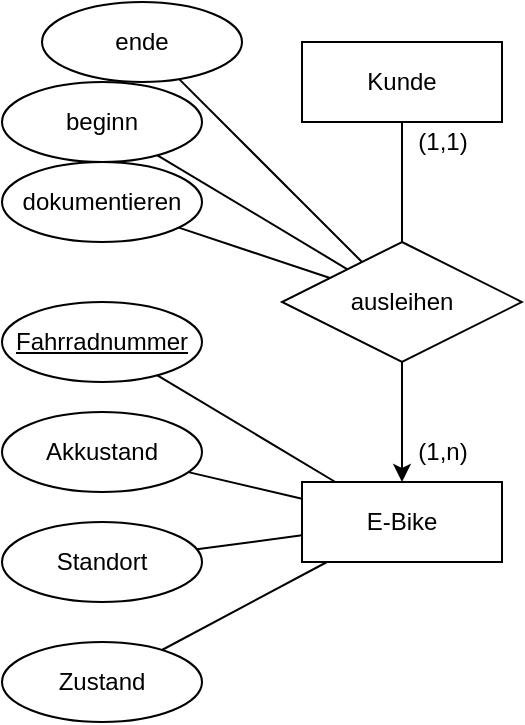 <mxfile version="16.2.6" type="github">
  <diagram id="Zk5j9duTd-nVxbbKeObx" name="Page-1">
    <mxGraphModel dx="946" dy="645" grid="1" gridSize="10" guides="1" tooltips="1" connect="1" arrows="1" fold="1" page="1" pageScale="1" pageWidth="827" pageHeight="1169" math="0" shadow="0">
      <root>
        <mxCell id="0" />
        <mxCell id="1" parent="0" />
        <mxCell id="4E8U3u3NN90B3ZDfc-il-1" value="E-Bike" style="whiteSpace=wrap;html=1;align=center;" vertex="1" parent="1">
          <mxGeometry x="220" y="600" width="100" height="40" as="geometry" />
        </mxCell>
        <mxCell id="4E8U3u3NN90B3ZDfc-il-2" value="&lt;u&gt;Fahrradnummer&lt;/u&gt;" style="ellipse;whiteSpace=wrap;html=1;align=center;" vertex="1" parent="1">
          <mxGeometry x="70" y="510" width="100" height="40" as="geometry" />
        </mxCell>
        <mxCell id="4E8U3u3NN90B3ZDfc-il-3" value="Akkustand" style="ellipse;whiteSpace=wrap;html=1;align=center;" vertex="1" parent="1">
          <mxGeometry x="70" y="565" width="100" height="40" as="geometry" />
        </mxCell>
        <mxCell id="4E8U3u3NN90B3ZDfc-il-4" value="Standort&lt;span style=&quot;color: rgba(0 , 0 , 0 , 0) ; font-family: monospace ; font-size: 0px&quot;&gt;%3CmxGraphModel%3E%3Croot%3E%3CmxCell%20id%3D%220%22%2F%3E%3CmxCell%20id%3D%221%22%20parent%3D%220%22%2F%3E%3CmxCell%20id%3D%222%22%20value%3D%22Attribute%22%20style%3D%22ellipse%3BwhiteSpace%3Dwrap%3Bhtml%3D1%3Balign%3Dcenter%3B%22%20vertex%3D%221%22%20parent%3D%221%22%3E%3CmxGeometry%20x%3D%2260%22%20y%3D%22490%22%20width%3D%22100%22%20height%3D%2240%22%20as%3D%22geometry%22%2F%3E%3C%2FmxCell%3E%3C%2Froot%3E%3C%2FmxGraphModel%3E&lt;/span&gt;" style="ellipse;whiteSpace=wrap;html=1;align=center;" vertex="1" parent="1">
          <mxGeometry x="70" y="620" width="100" height="40" as="geometry" />
        </mxCell>
        <mxCell id="4E8U3u3NN90B3ZDfc-il-5" value="Zustand" style="ellipse;whiteSpace=wrap;html=1;align=center;" vertex="1" parent="1">
          <mxGeometry x="70" y="680" width="100" height="40" as="geometry" />
        </mxCell>
        <mxCell id="4E8U3u3NN90B3ZDfc-il-6" value="" style="endArrow=none;html=1;rounded=0;" edge="1" parent="1" source="4E8U3u3NN90B3ZDfc-il-2" target="4E8U3u3NN90B3ZDfc-il-1">
          <mxGeometry width="50" height="50" relative="1" as="geometry">
            <mxPoint x="280" y="650" as="sourcePoint" />
            <mxPoint x="330" y="600" as="targetPoint" />
          </mxGeometry>
        </mxCell>
        <mxCell id="4E8U3u3NN90B3ZDfc-il-8" value="" style="endArrow=none;html=1;rounded=0;" edge="1" parent="1" source="4E8U3u3NN90B3ZDfc-il-1" target="4E8U3u3NN90B3ZDfc-il-3">
          <mxGeometry width="50" height="50" relative="1" as="geometry">
            <mxPoint x="280" y="650" as="sourcePoint" />
            <mxPoint x="330" y="600" as="targetPoint" />
          </mxGeometry>
        </mxCell>
        <mxCell id="4E8U3u3NN90B3ZDfc-il-9" value="" style="endArrow=none;html=1;rounded=0;" edge="1" parent="1" source="4E8U3u3NN90B3ZDfc-il-1" target="4E8U3u3NN90B3ZDfc-il-4">
          <mxGeometry width="50" height="50" relative="1" as="geometry">
            <mxPoint x="280" y="650" as="sourcePoint" />
            <mxPoint x="330" y="600" as="targetPoint" />
          </mxGeometry>
        </mxCell>
        <mxCell id="4E8U3u3NN90B3ZDfc-il-10" value="" style="endArrow=none;html=1;rounded=0;" edge="1" parent="1" source="4E8U3u3NN90B3ZDfc-il-1" target="4E8U3u3NN90B3ZDfc-il-5">
          <mxGeometry width="50" height="50" relative="1" as="geometry">
            <mxPoint x="280" y="650" as="sourcePoint" />
            <mxPoint x="330" y="600" as="targetPoint" />
          </mxGeometry>
        </mxCell>
        <mxCell id="4E8U3u3NN90B3ZDfc-il-11" value="Kunde" style="whiteSpace=wrap;html=1;align=center;" vertex="1" parent="1">
          <mxGeometry x="220" y="380" width="100" height="40" as="geometry" />
        </mxCell>
        <mxCell id="4E8U3u3NN90B3ZDfc-il-14" value="ausleihen" style="shape=rhombus;perimeter=rhombusPerimeter;whiteSpace=wrap;html=1;align=center;" vertex="1" parent="1">
          <mxGeometry x="210" y="480" width="120" height="60" as="geometry" />
        </mxCell>
        <mxCell id="4E8U3u3NN90B3ZDfc-il-15" value="" style="endArrow=none;html=1;rounded=0;" edge="1" parent="1" source="4E8U3u3NN90B3ZDfc-il-11" target="4E8U3u3NN90B3ZDfc-il-14">
          <mxGeometry width="50" height="50" relative="1" as="geometry">
            <mxPoint x="420" y="490" as="sourcePoint" />
            <mxPoint x="470" y="440" as="targetPoint" />
          </mxGeometry>
        </mxCell>
        <mxCell id="4E8U3u3NN90B3ZDfc-il-16" value="" style="endArrow=classic;html=1;rounded=0;entryX=0.5;entryY=0;entryDx=0;entryDy=0;" edge="1" parent="1" source="4E8U3u3NN90B3ZDfc-il-14" target="4E8U3u3NN90B3ZDfc-il-1">
          <mxGeometry width="50" height="50" relative="1" as="geometry">
            <mxPoint x="420" y="490" as="sourcePoint" />
            <mxPoint x="470" y="440" as="targetPoint" />
          </mxGeometry>
        </mxCell>
        <mxCell id="4E8U3u3NN90B3ZDfc-il-17" value="dokumentieren" style="ellipse;whiteSpace=wrap;html=1;align=center;" vertex="1" parent="1">
          <mxGeometry x="70" y="440" width="100" height="40" as="geometry" />
        </mxCell>
        <mxCell id="4E8U3u3NN90B3ZDfc-il-18" value="" style="endArrow=none;html=1;rounded=0;" edge="1" parent="1" source="4E8U3u3NN90B3ZDfc-il-14" target="4E8U3u3NN90B3ZDfc-il-17">
          <mxGeometry width="50" height="50" relative="1" as="geometry">
            <mxPoint x="420" y="490" as="sourcePoint" />
            <mxPoint x="470" y="440" as="targetPoint" />
          </mxGeometry>
        </mxCell>
        <mxCell id="4E8U3u3NN90B3ZDfc-il-19" value="(1,n)" style="text;html=1;align=center;verticalAlign=middle;resizable=0;points=[];autosize=1;strokeColor=none;fillColor=none;" vertex="1" parent="1">
          <mxGeometry x="270" y="575" width="40" height="20" as="geometry" />
        </mxCell>
        <mxCell id="4E8U3u3NN90B3ZDfc-il-20" value="(1,1)" style="text;html=1;align=center;verticalAlign=middle;resizable=0;points=[];autosize=1;strokeColor=none;fillColor=none;" vertex="1" parent="1">
          <mxGeometry x="270" y="420" width="40" height="20" as="geometry" />
        </mxCell>
        <mxCell id="4E8U3u3NN90B3ZDfc-il-21" value="beginn" style="ellipse;whiteSpace=wrap;html=1;align=center;" vertex="1" parent="1">
          <mxGeometry x="70" y="400" width="100" height="40" as="geometry" />
        </mxCell>
        <mxCell id="4E8U3u3NN90B3ZDfc-il-22" value="ende" style="ellipse;whiteSpace=wrap;html=1;align=center;" vertex="1" parent="1">
          <mxGeometry x="90" y="360" width="100" height="40" as="geometry" />
        </mxCell>
        <mxCell id="4E8U3u3NN90B3ZDfc-il-23" value="" style="endArrow=none;html=1;rounded=0;" edge="1" parent="1" source="4E8U3u3NN90B3ZDfc-il-14" target="4E8U3u3NN90B3ZDfc-il-21">
          <mxGeometry width="50" height="50" relative="1" as="geometry">
            <mxPoint x="244" y="508" as="sourcePoint" />
            <mxPoint x="168.411" y="482.804" as="targetPoint" />
          </mxGeometry>
        </mxCell>
        <mxCell id="4E8U3u3NN90B3ZDfc-il-24" value="" style="endArrow=none;html=1;rounded=0;" edge="1" parent="1" source="4E8U3u3NN90B3ZDfc-il-14" target="4E8U3u3NN90B3ZDfc-il-22">
          <mxGeometry width="50" height="50" relative="1" as="geometry">
            <mxPoint x="252.727" y="503.636" as="sourcePoint" />
            <mxPoint x="157.735" y="446.641" as="targetPoint" />
          </mxGeometry>
        </mxCell>
      </root>
    </mxGraphModel>
  </diagram>
</mxfile>
